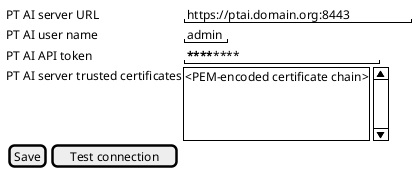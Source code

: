 @startsalt
{
    PT AI server URL | "https://ptai.domain.org:8443"
    PT AI user name | "admin"
    PT AI API token | "************************"
    PT AI server trusted certificates | {SI
    <PEM-encoded certificate chain>

    .
    .
    .

    }
    {[Save] | [Test connection]}
}
@endsalt
